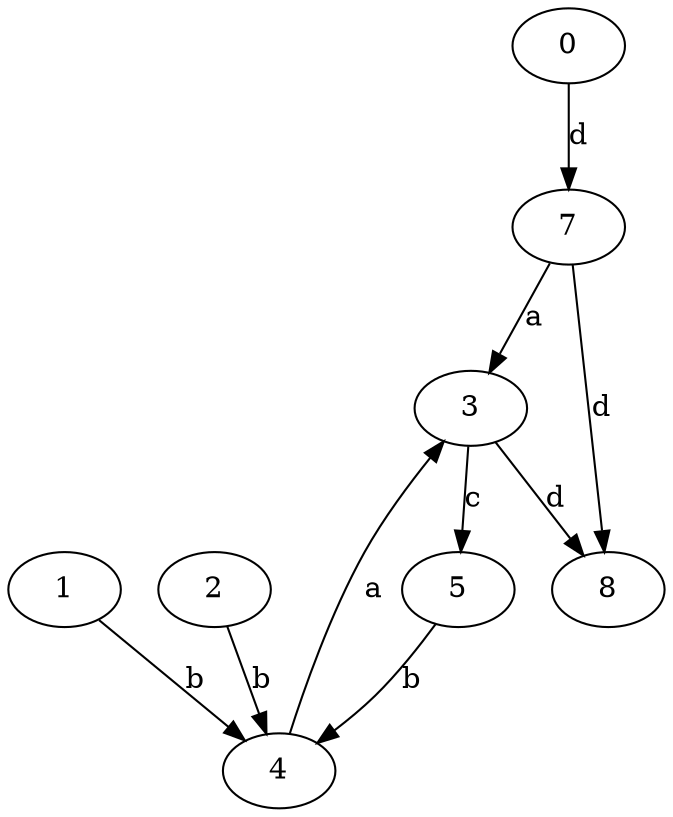 strict digraph  {
0;
1;
2;
3;
4;
5;
7;
8;
0 -> 7  [label=d];
1 -> 4  [label=b];
2 -> 4  [label=b];
3 -> 5  [label=c];
3 -> 8  [label=d];
4 -> 3  [label=a];
5 -> 4  [label=b];
7 -> 3  [label=a];
7 -> 8  [label=d];
}
